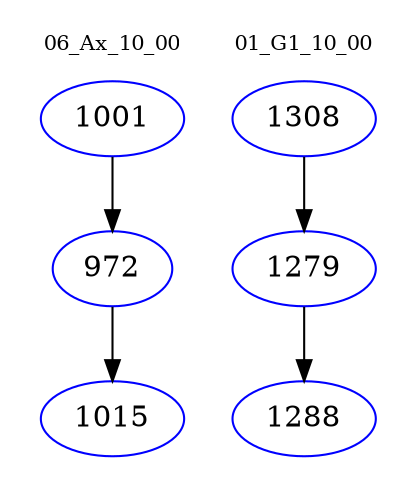 digraph{
subgraph cluster_0 {
color = white
label = "06_Ax_10_00";
fontsize=10;
T0_1001 [label="1001", color="blue"]
T0_1001 -> T0_972 [color="black"]
T0_972 [label="972", color="blue"]
T0_972 -> T0_1015 [color="black"]
T0_1015 [label="1015", color="blue"]
}
subgraph cluster_1 {
color = white
label = "01_G1_10_00";
fontsize=10;
T1_1308 [label="1308", color="blue"]
T1_1308 -> T1_1279 [color="black"]
T1_1279 [label="1279", color="blue"]
T1_1279 -> T1_1288 [color="black"]
T1_1288 [label="1288", color="blue"]
}
}
